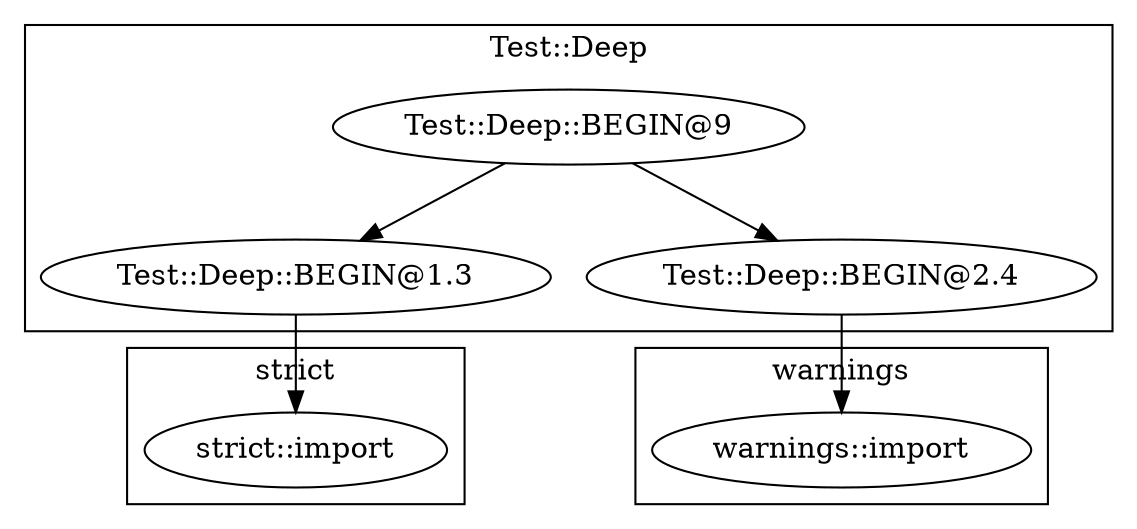 digraph {
graph [overlap=false]
subgraph cluster_Test_Deep {
	label="Test::Deep";
	"Test::Deep::BEGIN@1.3";
	"Test::Deep::BEGIN@9";
	"Test::Deep::BEGIN@2.4";
}
subgraph cluster_warnings {
	label="warnings";
	"warnings::import";
}
subgraph cluster_strict {
	label="strict";
	"strict::import";
}
"Test::Deep::BEGIN@9" -> "Test::Deep::BEGIN@2.4";
"Test::Deep::BEGIN@2.4" -> "warnings::import";
"Test::Deep::BEGIN@9" -> "Test::Deep::BEGIN@1.3";
"Test::Deep::BEGIN@1.3" -> "strict::import";
}

